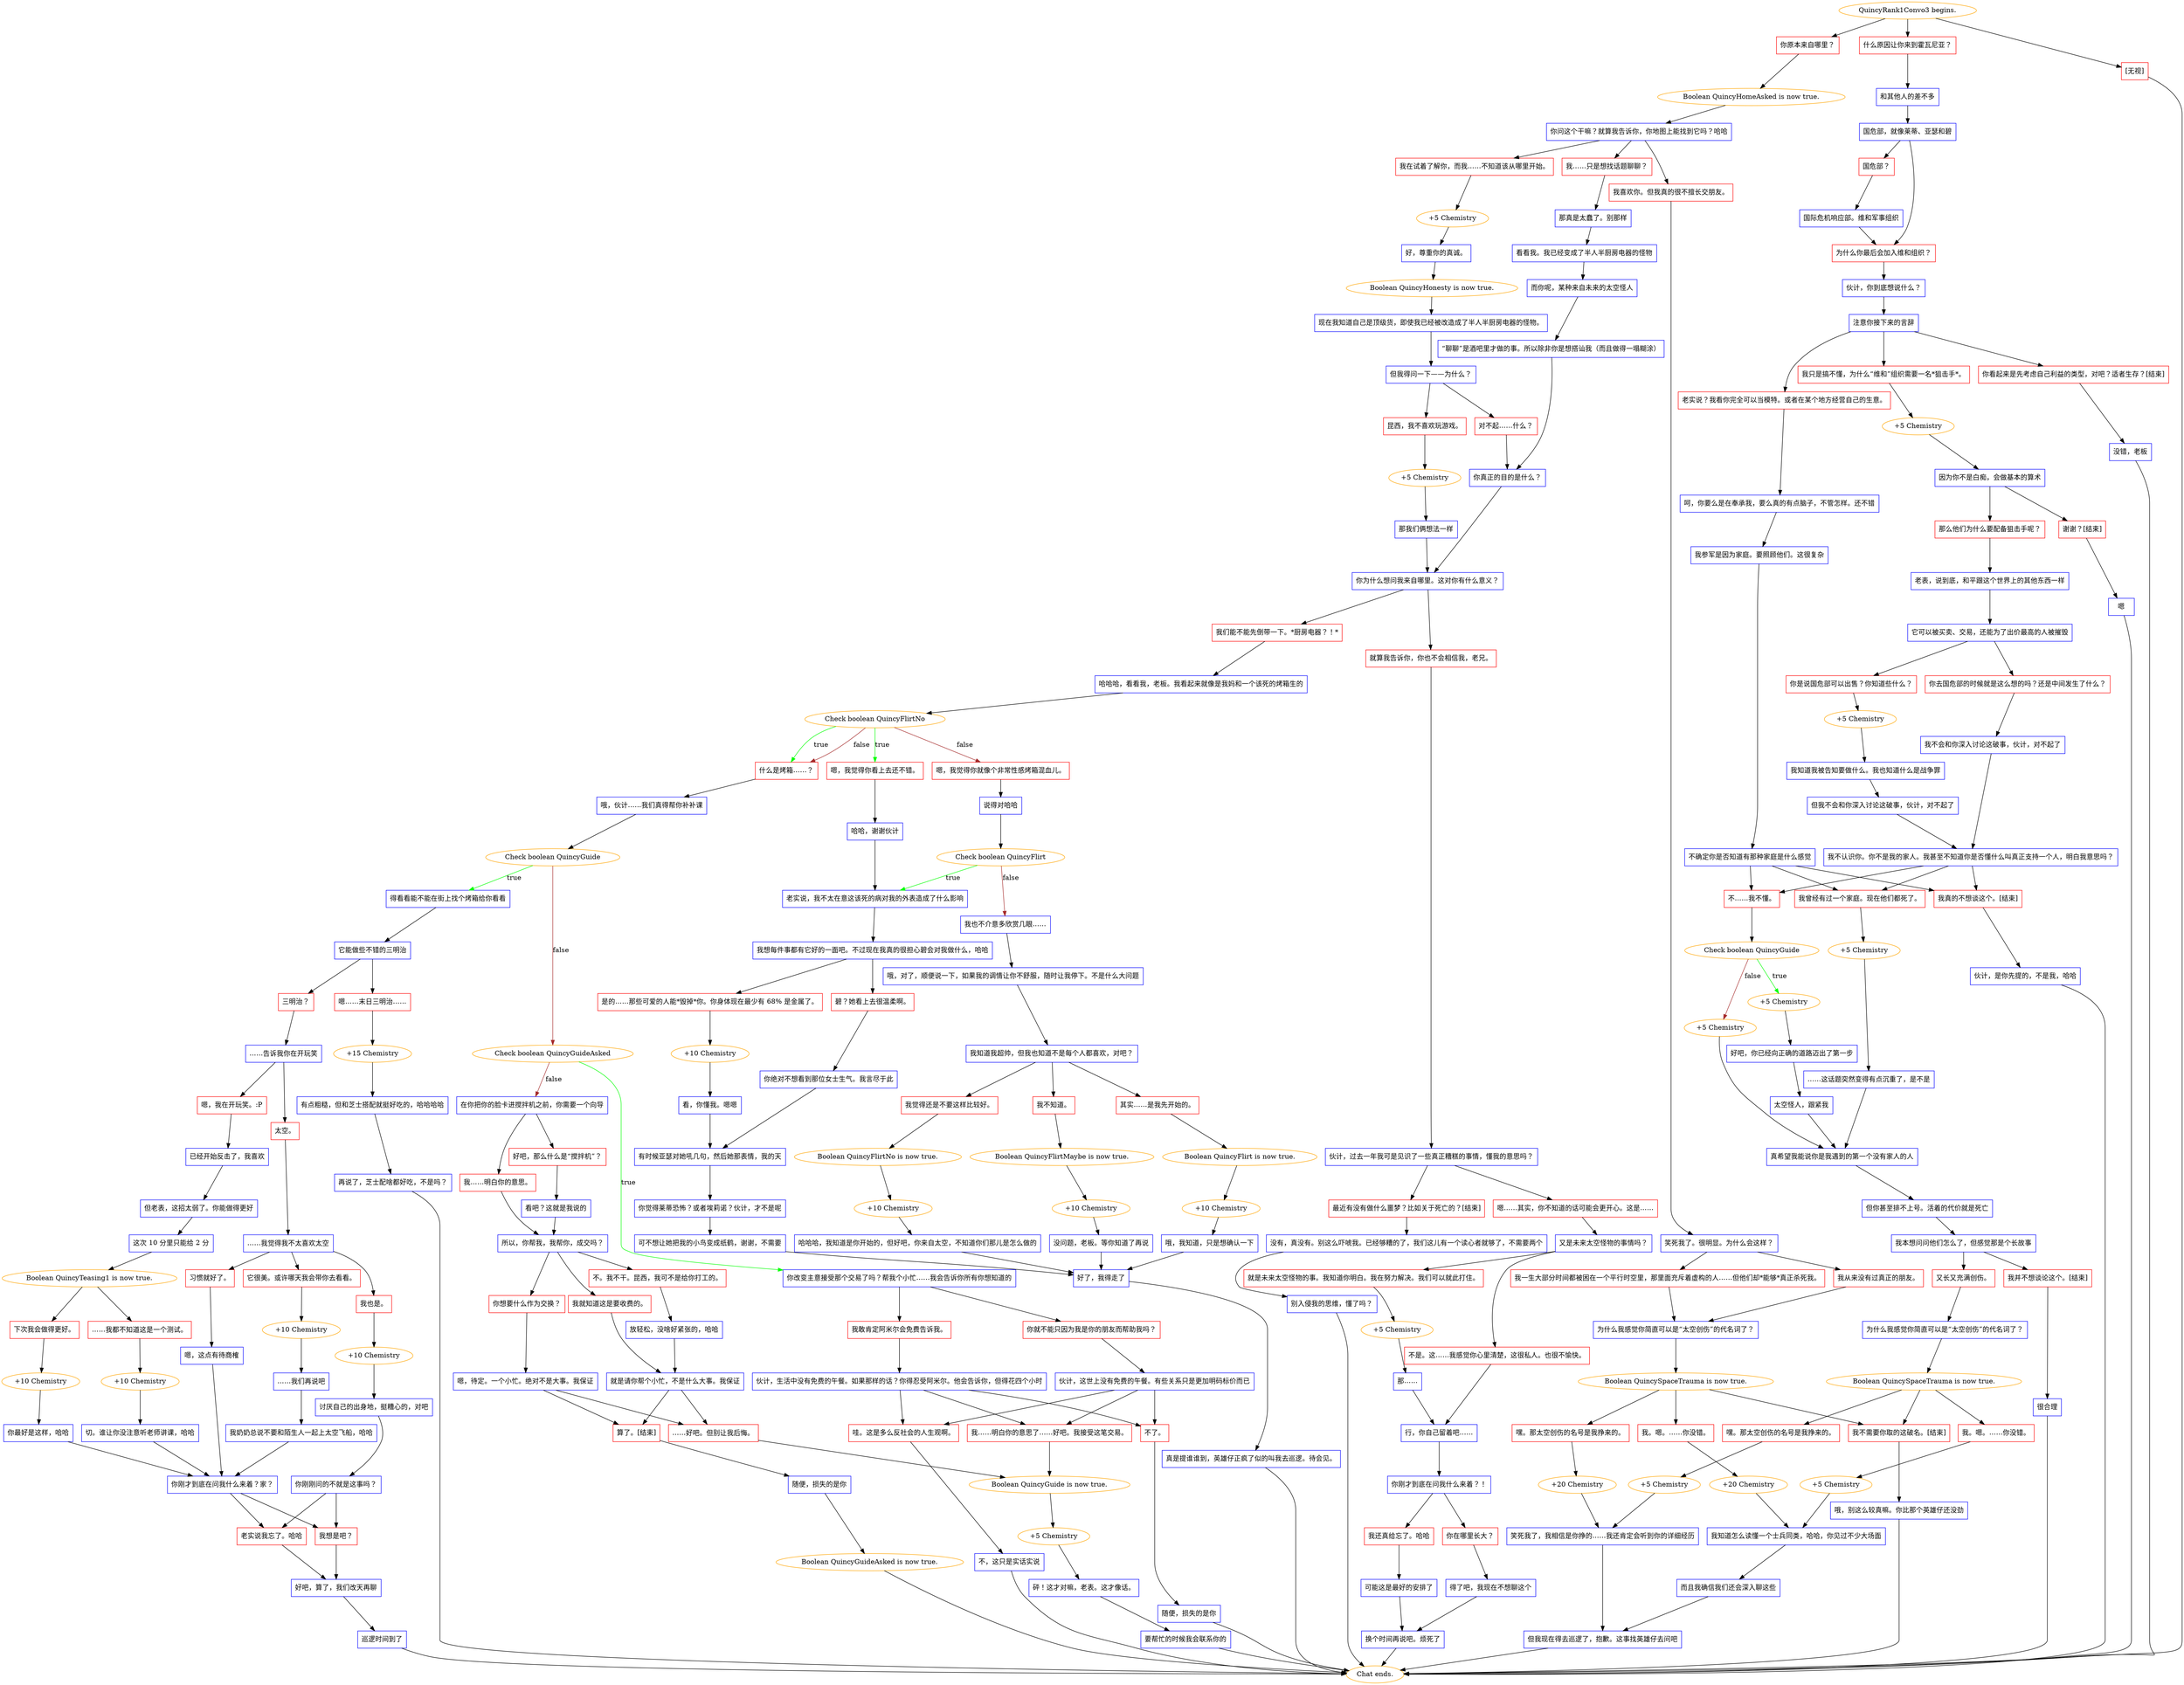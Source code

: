 digraph {
	"QuincyRank1Convo3 begins." [color=orange];
		"QuincyRank1Convo3 begins." -> j3391603118;
		"QuincyRank1Convo3 begins." -> j1359099663;
		"QuincyRank1Convo3 begins." -> j2424094220;
	j3391603118 [label="你原本来自哪里？",shape=box,color=red];
		j3391603118 -> j3719387433;
	j1359099663 [label="什么原因让你来到霍瓦尼亚？",shape=box,color=red];
		j1359099663 -> j1006481271;
	j2424094220 [label="[无视]",shape=box,color=red];
		j2424094220 -> "Chat ends.";
	j3719387433 [label="Boolean QuincyHomeAsked is now true.",color=orange];
		j3719387433 -> j2883002872;
	j1006481271 [label="和其他人的差不多",shape=box,color=blue];
		j1006481271 -> j4240010628;
	"Chat ends." [color=orange];
	j2883002872 [label="你问这个干嘛？就算我告诉你，你地图上能找到它吗？哈哈",shape=box,color=blue];
		j2883002872 -> j1475624226;
		j2883002872 -> j3745823734;
		j2883002872 -> j1164493607;
	j4240010628 [label="国危部，就像莱蒂、亚瑟和碧",shape=box,color=blue];
		j4240010628 -> j1586136309;
		j4240010628 -> j2522236634;
	j1475624226 [label="我……只是想找话题聊聊？",shape=box,color=red];
		j1475624226 -> j3894468197;
	j3745823734 [label="我在试着了解你，而我……不知道该从哪里开始。",shape=box,color=red];
		j3745823734 -> j3688540096;
	j1164493607 [label="我喜欢你。但我真的很不擅长交朋友。",shape=box,color=red];
		j1164493607 -> j2168337962;
	j1586136309 [label="为什么你最后会加入维和组织？",shape=box,color=red];
		j1586136309 -> j2288659397;
	j2522236634 [label="国危部？",shape=box,color=red];
		j2522236634 -> j466247754;
	j3894468197 [label="那真是太蠢了。别那样",shape=box,color=blue];
		j3894468197 -> j283686514;
	j3688540096 [label="+5 Chemistry",color=orange];
		j3688540096 -> j2841364067;
	j2168337962 [label="笑死我了。很明显。为什么会这样？",shape=box,color=blue];
		j2168337962 -> j3794606204;
		j2168337962 -> j1889652728;
	j2288659397 [label="伙计，你到底想说什么？",shape=box,color=blue];
		j2288659397 -> j3781681041;
	j466247754 [label="国际危机响应部。维和军事组织",shape=box,color=blue];
		j466247754 -> j1586136309;
	j283686514 [label="看看我。我已经变成了半人半厨房电器的怪物",shape=box,color=blue];
		j283686514 -> j4617847;
	j2841364067 [label="好，尊重你的真诚。",shape=box,color=blue];
		j2841364067 -> j695285819;
	j3794606204 [label="我从来没有过真正的朋友。",shape=box,color=red];
		j3794606204 -> j1955264270;
	j1889652728 [label="我一生大部分时间都被困在一个平行时空里，那里面充斥着虚构的人……但他们却*能够*真正杀死我。",shape=box,color=red];
		j1889652728 -> j1955264270;
	j3781681041 [label="注意你接下来的言辞",shape=box,color=blue];
		j3781681041 -> j1194476895;
		j3781681041 -> j2617371269;
		j3781681041 -> j878300301;
	j4617847 [label="而你呢，某种来自未来的太空怪人",shape=box,color=blue];
		j4617847 -> j4263492347;
	j695285819 [label="Boolean QuincyHonesty is now true.",color=orange];
		j695285819 -> j688539357;
	j1955264270 [label="为什么我感觉你简直可以是“太空创伤”的代名词了？",shape=box,color=blue];
		j1955264270 -> j3679896852;
	j1194476895 [label="老实说？我看你完全可以当模特。或者在某个地方经营自己的生意。",shape=box,color=red];
		j1194476895 -> j1975184373;
	j2617371269 [label="我只是搞不懂，为什么“维和”组织需要一名*狙击手*。",shape=box,color=red];
		j2617371269 -> j114895449;
	j878300301 [label="你看起来是先考虑自己利益的类型，对吧？适者生存？[结束]",shape=box,color=red];
		j878300301 -> j2942181676;
	j4263492347 [label="“聊聊”是酒吧里才做的事。所以除非你是想搭讪我（而且做得一塌糊涂）",shape=box,color=blue];
		j4263492347 -> j1971569861;
	j688539357 [label="现在我知道自己是顶级货，即使我已经被改造成了半人半厨房电器的怪物。",shape=box,color=blue];
		j688539357 -> j711910674;
	j3679896852 [label="Boolean QuincySpaceTrauma is now true.",color=orange];
		j3679896852 -> j1050767515;
		j3679896852 -> j699267233;
		j3679896852 -> j1160779015;
	j1975184373 [label="呵，你要么是在奉承我，要么真的有点脑子，不管怎样。还不错",shape=box,color=blue];
		j1975184373 -> j1523683727;
	j114895449 [label="+5 Chemistry",color=orange];
		j114895449 -> j3119697729;
	j2942181676 [label="没错，老板",shape=box,color=blue];
		j2942181676 -> "Chat ends.";
	j1971569861 [label="你真正的目的是什么？",shape=box,color=blue];
		j1971569861 -> j1156714074;
	j711910674 [label="但我得问一下——为什么？",shape=box,color=blue];
		j711910674 -> j3653319486;
		j711910674 -> j3830296118;
	j1050767515 [label="我。嗯。……你没错。",shape=box,color=red];
		j1050767515 -> j4240838472;
	j699267233 [label="嘿。那太空创伤的名号是我挣来的。",shape=box,color=red];
		j699267233 -> j300836200;
	j1160779015 [label="我不需要你取的这破名。[结束]",shape=box,color=red];
		j1160779015 -> j1566444325;
	j1523683727 [label="我参军是因为家庭。要照顾他们。这很复杂",shape=box,color=blue];
		j1523683727 -> j3174868239;
	j3119697729 [label="因为你不是白痴，会做基本的算术",shape=box,color=blue];
		j3119697729 -> j3328160857;
		j3119697729 -> j3589025936;
	j1156714074 [label="你为什么想问我来自哪里。这对你有什么意义？",shape=box,color=blue];
		j1156714074 -> j2633732070;
		j1156714074 -> j172150404;
	j3653319486 [label="昆西，我不喜欢玩游戏。",shape=box,color=red];
		j3653319486 -> j1399732803;
	j3830296118 [label="对不起……什么？",shape=box,color=red];
		j3830296118 -> j1971569861;
	j4240838472 [label="+20 Chemistry",color=orange];
		j4240838472 -> j4215192578;
	j300836200 [label="+20 Chemistry",color=orange];
		j300836200 -> j3836393625;
	j1566444325 [label="哦，别这么较真嘛。你比那个英雄仔还没劲",shape=box,color=blue];
		j1566444325 -> "Chat ends.";
	j3174868239 [label="不确定你是否知道有那种家庭是什么感觉",shape=box,color=blue];
		j3174868239 -> j1224112791;
		j3174868239 -> j1469255262;
		j3174868239 -> j3059363456;
	j3328160857 [label="那么他们为什么要配备狙击手呢？",shape=box,color=red];
		j3328160857 -> j3902499281;
	j3589025936 [label="谢谢？[结束]",shape=box,color=red];
		j3589025936 -> j1901199997;
	j2633732070 [label="我们能不能先倒带一下。*厨房电器？！*",shape=box,color=red];
		j2633732070 -> j2063633914;
	j172150404 [label="就算我告诉你，你也不会相信我，老兄。",shape=box,color=red];
		j172150404 -> j3984462376;
	j1399732803 [label="+5 Chemistry",color=orange];
		j1399732803 -> j1025859807;
	j4215192578 [label="我知道怎么读懂一个士兵同类，哈哈，你见过不少大场面",shape=box,color=blue];
		j4215192578 -> j427648973;
	j3836393625 [label="笑死我了，我相信是你挣的……我还肯定会听到你的详细经历",shape=box,color=blue];
		j3836393625 -> j3793444505;
	j1224112791 [label="我真的不想谈这个。[结束]",shape=box,color=red];
		j1224112791 -> j4136152029;
	j1469255262 [label="不……我不懂。",shape=box,color=red];
		j1469255262 -> j3586363487;
	j3059363456 [label="我曾经有过一个家庭。现在他们都死了。",shape=box,color=red];
		j3059363456 -> j2717546935;
	j3902499281 [label="老表，说到底，和平跟这个世界上的其他东西一样",shape=box,color=blue];
		j3902499281 -> j3532555076;
	j1901199997 [label="嗯",shape=box,color=blue];
		j1901199997 -> "Chat ends.";
	j2063633914 [label="哈哈哈，看看我，老板。我看起来就像是我妈和一个该死的烤箱生的",shape=box,color=blue];
		j2063633914 -> j3131963049;
	j3984462376 [label="伙计，过去一年我可是见识了一些真正糟糕的事情，懂我的意思吗？",shape=box,color=blue];
		j3984462376 -> j1394851191;
		j3984462376 -> j3385485327;
	j1025859807 [label="那我们俩想法一样",shape=box,color=blue];
		j1025859807 -> j1156714074;
	j427648973 [label="而且我确信我们还会深入聊这些",shape=box,color=blue];
		j427648973 -> j3793444505;
	j3793444505 [label="但我现在得去巡逻了，抱歉。这事找英雄仔去问吧",shape=box,color=blue];
		j3793444505 -> "Chat ends.";
	j4136152029 [label="伙计，是你先提的，不是我，哈哈",shape=box,color=blue];
		j4136152029 -> "Chat ends.";
	j3586363487 [label="Check boolean QuincyGuide",color=orange];
		j3586363487 -> j813463283 [label=true,color=green];
		j3586363487 -> j79012945 [label=false,color=brown];
	j2717546935 [label="+5 Chemistry",color=orange];
		j2717546935 -> j3536813284;
	j3532555076 [label="它可以被买卖、交易，还能为了出价最高的人被摧毁",shape=box,color=blue];
		j3532555076 -> j3280929139;
		j3532555076 -> j2115627707;
	j3131963049 [label="Check boolean QuincyFlirtNo",color=orange];
		j3131963049 -> j2481444252 [label=true,color=green];
		j3131963049 -> j1234976479 [label=true,color=green];
		j3131963049 -> j2820561444 [label=false,color=brown];
		j3131963049 -> j2481444252 [label=false,color=brown];
	j1394851191 [label="最近有没有做什么噩梦？比如关于死亡的？[结束]",shape=box,color=red];
		j1394851191 -> j3928568836;
	j3385485327 [label="嗯……其实，你不知道的话可能会更开心。这是……",shape=box,color=red];
		j3385485327 -> j2591963123;
	j813463283 [label="+5 Chemistry",color=orange];
		j813463283 -> j153510804;
	j79012945 [label="+5 Chemistry",color=orange];
		j79012945 -> j3580159439;
	j3536813284 [label="……这话题突然变得有点沉重了，是不是",shape=box,color=blue];
		j3536813284 -> j3580159439;
	j3280929139 [label="你是说国危部可以出售？你知道些什么？",shape=box,color=red];
		j3280929139 -> j2430822447;
	j2115627707 [label="你去国危部的时候就是这么想的吗？还是中间发生了什么？",shape=box,color=red];
		j2115627707 -> j3725690747;
	j2481444252 [label="什么是烤箱……？",shape=box,color=red];
		j2481444252 -> j1634039389;
	j1234976479 [label="嗯，我觉得你看上去还不错。",shape=box,color=red];
		j1234976479 -> j3431090648;
	j2820561444 [label="嗯，我觉得你就像个非常性感烤箱混血儿。",shape=box,color=red];
		j2820561444 -> j2086516562;
	j3928568836 [label="没有，真没有。别这么吓唬我。已经够糟的了，我们这儿有一个读心者就够了，不需要两个",shape=box,color=blue];
		j3928568836 -> j3992614392;
	j2591963123 [label="又是未来太空怪物的事情吗？",shape=box,color=blue];
		j2591963123 -> j2357015033;
		j2591963123 -> j486405160;
	j153510804 [label="好吧，你已经向正确的道路迈出了第一步",shape=box,color=blue];
		j153510804 -> j182422898;
	j3580159439 [label="真希望我能说你是我遇到的第一个没有家人的人",shape=box,color=blue];
		j3580159439 -> j25184347;
	j2430822447 [label="+5 Chemistry",color=orange];
		j2430822447 -> j2321001120;
	j3725690747 [label="我不会和你深入讨论这破事，伙计，对不起了",shape=box,color=blue];
		j3725690747 -> j2004808208;
	j1634039389 [label="哦，伙计……我们真得帮你补补课",shape=box,color=blue];
		j1634039389 -> j4014483949;
	j3431090648 [label="哈哈，谢谢伙计",shape=box,color=blue];
		j3431090648 -> j1322973324;
	j2086516562 [label="说得对哈哈",shape=box,color=blue];
		j2086516562 -> j1762568003;
	j3992614392 [label="别入侵我的思维，懂了吗？",shape=box,color=blue];
		j3992614392 -> "Chat ends.";
	j2357015033 [label="不是。这……我感觉你心里清楚，这很私人。也很不愉快。",shape=box,color=red];
		j2357015033 -> j1399849730;
	j486405160 [label="就是未来太空怪物的事。我知道你明白。我在努力解决。我们可以就此打住。",shape=box,color=red];
		j486405160 -> j2354045603;
	j182422898 [label="太空怪人，跟紧我",shape=box,color=blue];
		j182422898 -> j3580159439;
	j25184347 [label="但你甚至排不上号。活着的代价就是死亡",shape=box,color=blue];
		j25184347 -> j3622525757;
	j2321001120 [label="我知道我被告知要做什么。我也知道什么是战争罪",shape=box,color=blue];
		j2321001120 -> j3223665307;
	j2004808208 [label="我不认识你。你不是我的家人。我甚至不知道你是否懂什么叫真正支持一个人，明白我意思吗？",shape=box,color=blue];
		j2004808208 -> j1224112791;
		j2004808208 -> j1469255262;
		j2004808208 -> j3059363456;
	j4014483949 [label="Check boolean QuincyGuide",color=orange];
		j4014483949 -> j4180309565 [label=true,color=green];
		j4014483949 -> j1031253303 [label=false,color=brown];
	j1322973324 [label="老实说，我不太在意这该死的病对我的外表造成了什么影响",shape=box,color=blue];
		j1322973324 -> j1161556311;
	j1762568003 [label="Check boolean QuincyFlirt",color=orange];
		j1762568003 -> j1322973324 [label=true,color=green];
		j1762568003 -> j517041685 [label=false,color=brown];
	j1399849730 [label="行，你自己留着吧……",shape=box,color=blue];
		j1399849730 -> j3058735869;
	j2354045603 [label="+5 Chemistry",color=orange];
		j2354045603 -> j2755338192;
	j3622525757 [label="我本想问问他们怎么了，但感觉那是个长故事",shape=box,color=blue];
		j3622525757 -> j740091707;
		j3622525757 -> j1842226719;
	j3223665307 [label="但我不会和你深入讨论这破事，伙计，对不起了",shape=box,color=blue];
		j3223665307 -> j2004808208;
	j4180309565 [label="得看看能不能在街上找个烤箱给你看看",shape=box,color=blue];
		j4180309565 -> j1333147332;
	j1031253303 [label="Check boolean QuincyGuideAsked",color=orange];
		j1031253303 -> j1112580473 [label=true,color=green];
		j1031253303 -> j473057761 [label=false,color=brown];
	j1161556311 [label="我想每件事都有它好的一面吧。不过现在我真的很担心碧会对我做什么，哈哈",shape=box,color=blue];
		j1161556311 -> j4198588375;
		j1161556311 -> j3711429775;
	j517041685 [label="我也不介意多欣赏几眼……",shape=box,color=blue];
		j517041685 -> j383878500;
	j3058735869 [label="你刚才到底在问我什么来着？！",shape=box,color=blue];
		j3058735869 -> j1355050221;
		j3058735869 -> j3493877564;
	j2755338192 [label="那……",shape=box,color=blue];
		j2755338192 -> j1399849730;
	j740091707 [label="又长又充满创伤。",shape=box,color=red];
		j740091707 -> j3670683183;
	j1842226719 [label="我并不想谈论这个。[结束]",shape=box,color=red];
		j1842226719 -> j1615694353;
	j1333147332 [label="它能做些不错的三明治",shape=box,color=blue];
		j1333147332 -> j2585236414;
		j1333147332 -> j3608851866;
	j1112580473 [label="你改变主意接受那个交易了吗？帮我个小忙……我会告诉你所有你想知道的",shape=box,color=blue];
		j1112580473 -> j1504226653;
		j1112580473 -> j1209125902;
	j473057761 [label="在你把你的脸卡进搅拌机之前，你需要一个向导",shape=box,color=blue];
		j473057761 -> j2959935301;
		j473057761 -> j2549484958;
	j4198588375 [label="碧？她看上去很温柔啊。",shape=box,color=red];
		j4198588375 -> j1978077324;
	j3711429775 [label="是的……那些可爱的人能*毁掉*你。你身体现在最少有 68% 是金属了。",shape=box,color=red];
		j3711429775 -> j2779230614;
	j383878500 [label="哦，对了，顺便说一下，如果我的调情让你不舒服，随时让我停下。不是什么大问题",shape=box,color=blue];
		j383878500 -> j3041636384;
	j1355050221 [label="你在哪里长大？",shape=box,color=red];
		j1355050221 -> j2782725702;
	j3493877564 [label="我还真给忘了。哈哈",shape=box,color=red];
		j3493877564 -> j3957542223;
	j3670683183 [label="为什么我感觉你简直可以是“太空创伤”的代名词了？",shape=box,color=blue];
		j3670683183 -> j2966422384;
	j1615694353 [label="很合理",shape=box,color=blue];
		j1615694353 -> "Chat ends.";
	j2585236414 [label="嗯……末日三明治……",shape=box,color=red];
		j2585236414 -> j3151426678;
	j3608851866 [label="三明治？",shape=box,color=red];
		j3608851866 -> j2953910114;
	j1504226653 [label="我敢肯定阿米尔会免费告诉我。",shape=box,color=red];
		j1504226653 -> j618258853;
	j1209125902 [label="你就不能只因为我是你的朋友而帮助我吗？",shape=box,color=red];
		j1209125902 -> j3787917472;
	j2959935301 [label="好吧，那么什么是“搅拌机”？",shape=box,color=red];
		j2959935301 -> j2845030522;
	j2549484958 [label="我……明白你的意思。",shape=box,color=red];
		j2549484958 -> j3599520357;
	j1978077324 [label="你绝对不想看到那位女士生气。我言尽于此",shape=box,color=blue];
		j1978077324 -> j3086357235;
	j2779230614 [label="+10 Chemistry",color=orange];
		j2779230614 -> j4279416653;
	j3041636384 [label="我知道我超帅，但我也知道不是每个人都喜欢，对吧？",shape=box,color=blue];
		j3041636384 -> j2068325993;
		j3041636384 -> j3072302268;
		j3041636384 -> j2833977826;
	j2782725702 [label="得了吧，我现在不想聊这个",shape=box,color=blue];
		j2782725702 -> j4276909236;
	j3957542223 [label="可能这是最好的安排了",shape=box,color=blue];
		j3957542223 -> j4276909236;
	j2966422384 [label="Boolean QuincySpaceTrauma is now true.",color=orange];
		j2966422384 -> j1754789246;
		j2966422384 -> j3286458515;
		j2966422384 -> j1160779015;
	j3151426678 [label="+15 Chemistry",color=orange];
		j3151426678 -> j2290074649;
	j2953910114 [label="……告诉我你在开玩笑",shape=box,color=blue];
		j2953910114 -> j3800471481;
		j2953910114 -> j688349869;
	j618258853 [label="伙计，生活中没有免费的午餐。如果那样的话？你得忍受阿米尔。他会告诉你，但得花四个小时",shape=box,color=blue];
		j618258853 -> j2990783728;
		j618258853 -> j659991443;
		j618258853 -> j3689495464;
	j3787917472 [label="伙计，这世上没有免费的午餐。有些关系只是更加明码标价而已",shape=box,color=blue];
		j3787917472 -> j2990783728;
		j3787917472 -> j659991443;
		j3787917472 -> j3689495464;
	j2845030522 [label="看吧？这就是我说的",shape=box,color=blue];
		j2845030522 -> j3599520357;
	j3599520357 [label="所以，你帮我，我帮你，成交吗？",shape=box,color=blue];
		j3599520357 -> j197045411;
		j3599520357 -> j4186905413;
		j3599520357 -> j1853427692;
	j3086357235 [label="有时候亚瑟对她吼几句，然后她那表情，我的天",shape=box,color=blue];
		j3086357235 -> j482281737;
	j4279416653 [label="看，你懂我。嗯嗯",shape=box,color=blue];
		j4279416653 -> j3086357235;
	j2068325993 [label="我不知道。",shape=box,color=red];
		j2068325993 -> j47332566;
	j3072302268 [label="其实……是我先开始的。",shape=box,color=red];
		j3072302268 -> j2380921166;
	j2833977826 [label="我觉得还是不要这样比较好。",shape=box,color=red];
		j2833977826 -> j653012279;
	j4276909236 [label="换个时间再说吧。烦死了",shape=box,color=blue];
		j4276909236 -> "Chat ends.";
	j1754789246 [label="我。嗯。……你没错。",shape=box,color=red];
		j1754789246 -> j218142833;
	j3286458515 [label="嘿。那太空创伤的名号是我挣来的。",shape=box,color=red];
		j3286458515 -> j4261926172;
	j2290074649 [label="有点粗糙，但和芝士搭配就挺好吃的，哈哈哈哈",shape=box,color=blue];
		j2290074649 -> j1183962552;
	j3800471481 [label="嗯，我在开玩笑。:P",shape=box,color=red];
		j3800471481 -> j1380129085;
	j688349869 [label="太空。",shape=box,color=red];
		j688349869 -> j3574890355;
	j2990783728 [label="我……明白你的意思了……好吧。我接受这笔交易。",shape=box,color=red];
		j2990783728 -> j660705153;
	j659991443 [label="哇。这是多么反社会的人生观啊。",shape=box,color=red];
		j659991443 -> j872411873;
	j3689495464 [label="不了。",shape=box,color=red];
		j3689495464 -> j1008326618;
	j197045411 [label="你想要什么作为交换？",shape=box,color=red];
		j197045411 -> j2254777583;
	j4186905413 [label="我就知道这是要收费的。",shape=box,color=red];
		j4186905413 -> j294088253;
	j1853427692 [label="不。我不干。昆西，我可不是给你打工的。",shape=box,color=red];
		j1853427692 -> j3446892881;
	j482281737 [label="你觉得莱蒂恐怖？或者埃莉诺？伙计，才不是呢",shape=box,color=blue];
		j482281737 -> j2486293339;
	j47332566 [label="Boolean QuincyFlirtMaybe is now true.",color=orange];
		j47332566 -> j1124721593;
	j2380921166 [label="Boolean QuincyFlirt is now true.",color=orange];
		j2380921166 -> j2160395885;
	j653012279 [label="Boolean QuincyFlirtNo is now true.",color=orange];
		j653012279 -> j2669994455;
	j218142833 [label="+5 Chemistry",color=orange];
		j218142833 -> j4215192578;
	j4261926172 [label="+5 Chemistry",color=orange];
		j4261926172 -> j3836393625;
	j1183962552 [label="再说了，芝士配啥都好吃，不是吗？",shape=box,color=blue];
		j1183962552 -> "Chat ends.";
	j1380129085 [label="已经开始反击了，我喜欢",shape=box,color=blue];
		j1380129085 -> j380168180;
	j3574890355 [label="……我觉得我不太喜欢太空",shape=box,color=blue];
		j3574890355 -> j829489559;
		j3574890355 -> j1751345792;
		j3574890355 -> j2469952516;
	j660705153 [label="Boolean QuincyGuide is now true.",color=orange];
		j660705153 -> j1941590489;
	j872411873 [label="不，这只是实话实说",shape=box,color=blue];
		j872411873 -> "Chat ends.";
	j1008326618 [label="随便，损失的是你",shape=box,color=blue];
		j1008326618 -> "Chat ends.";
	j2254777583 [label="嗯，待定。一个小忙。绝对不是大事。我保证",shape=box,color=blue];
		j2254777583 -> j3134488979;
		j2254777583 -> j640005179;
	j294088253 [label="就是请你帮个小忙，不是什么大事。我保证",shape=box,color=blue];
		j294088253 -> j3134488979;
		j294088253 -> j640005179;
	j3446892881 [label="放轻松，没啥好紧张的，哈哈",shape=box,color=blue];
		j3446892881 -> j294088253;
	j2486293339 [label="可不想让她把我的小鸟变成纸鹤，谢谢，不需要",shape=box,color=blue];
		j2486293339 -> j1944565003;
	j1124721593 [label="+10 Chemistry",color=orange];
		j1124721593 -> j1890851198;
	j2160395885 [label="+10 Chemistry",color=orange];
		j2160395885 -> j679678550;
	j2669994455 [label="+10 Chemistry",color=orange];
		j2669994455 -> j3881745502;
	j380168180 [label="但老表，这招太弱了。你能做得更好",shape=box,color=blue];
		j380168180 -> j1076935619;
	j829489559 [label="我也是。",shape=box,color=red];
		j829489559 -> j3550647268;
	j1751345792 [label="习惯就好了。",shape=box,color=red];
		j1751345792 -> j1950867957;
	j2469952516 [label="它很美。或许哪天我会带你去看看。",shape=box,color=red];
		j2469952516 -> j1142128082;
	j1941590489 [label="+5 Chemistry",color=orange];
		j1941590489 -> j3680818343;
	j3134488979 [label="……好吧。但别让我后悔。",shape=box,color=red];
		j3134488979 -> j660705153;
	j640005179 [label="算了。[结束]",shape=box,color=red];
		j640005179 -> j1881789613;
	j1944565003 [label="好了，我得走了",shape=box,color=blue];
		j1944565003 -> j2287585180;
	j1890851198 [label="没问题，老板。等你知道了再说",shape=box,color=blue];
		j1890851198 -> j1944565003;
	j679678550 [label="哦，我知道，只是想确认一下",shape=box,color=blue];
		j679678550 -> j1944565003;
	j3881745502 [label="哈哈哈，我知道是你开始的，但好吧，你来自太空，不知道你们那儿是怎么做的",shape=box,color=blue];
		j3881745502 -> j1944565003;
	j1076935619 [label="这次 10 分里只能给 2 分",shape=box,color=blue];
		j1076935619 -> j3740468514;
	j3550647268 [label="+10 Chemistry",color=orange];
		j3550647268 -> j3820316978;
	j1950867957 [label="嗯，这点有待商榷",shape=box,color=blue];
		j1950867957 -> j2850182888;
	j1142128082 [label="+10 Chemistry",color=orange];
		j1142128082 -> j1860420987;
	j3680818343 [label="砰！这才对嘛，老表。这才像话。",shape=box,color=blue];
		j3680818343 -> j1605995758;
	j1881789613 [label="随便，损失的是你",shape=box,color=blue];
		j1881789613 -> j4247241603;
	j2287585180 [label="真是提谁谁到，英雄仔正疯了似的叫我去巡逻。待会见。",shape=box,color=blue];
		j2287585180 -> "Chat ends.";
	j3740468514 [label="Boolean QuincyTeasing1 is now true.",color=orange];
		j3740468514 -> j1152951758;
		j3740468514 -> j2438967499;
	j3820316978 [label="讨厌自己的出身地，挺糟心的，对吧",shape=box,color=blue];
		j3820316978 -> j4181334290;
	j2850182888 [label="你刚才到底在问我什么来着？家？",shape=box,color=blue];
		j2850182888 -> j35336812;
		j2850182888 -> j710577809;
	j1860420987 [label="……我们再说吧",shape=box,color=blue];
		j1860420987 -> j2010288190;
	j1605995758 [label="要帮忙的时候我会联系你的",shape=box,color=blue];
		j1605995758 -> "Chat ends.";
	j4247241603 [label="Boolean QuincyGuideAsked is now true.",color=orange];
		j4247241603 -> "Chat ends.";
	j1152951758 [label="下次我会做得更好。",shape=box,color=red];
		j1152951758 -> j3663869907;
	j2438967499 [label="……我都不知道这是一个测试。",shape=box,color=red];
		j2438967499 -> j2181015757;
	j4181334290 [label="你刚刚问的不就是这事吗？",shape=box,color=blue];
		j4181334290 -> j35336812;
		j4181334290 -> j710577809;
	j35336812 [label="我想是吧？",shape=box,color=red];
		j35336812 -> j3774172909;
	j710577809 [label="老实说我忘了。哈哈",shape=box,color=red];
		j710577809 -> j3774172909;
	j2010288190 [label="我奶奶总说不要和陌生人一起上太空飞船，哈哈",shape=box,color=blue];
		j2010288190 -> j2850182888;
	j3663869907 [label="+10 Chemistry",color=orange];
		j3663869907 -> j157113051;
	j2181015757 [label="+10 Chemistry",color=orange];
		j2181015757 -> j4188681380;
	j3774172909 [label="好吧，算了，我们改天再聊",shape=box,color=blue];
		j3774172909 -> j2015679169;
	j157113051 [label="你最好是这样，哈哈",shape=box,color=blue];
		j157113051 -> j2850182888;
	j4188681380 [label="切。谁让你没注意听老师讲课，哈哈",shape=box,color=blue];
		j4188681380 -> j2850182888;
	j2015679169 [label="巡逻时间到了",shape=box,color=blue];
		j2015679169 -> "Chat ends.";
}
